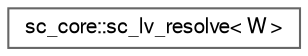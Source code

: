 digraph "Graphical Class Hierarchy"
{
 // LATEX_PDF_SIZE
  bgcolor="transparent";
  edge [fontname=FreeSans,fontsize=10,labelfontname=FreeSans,labelfontsize=10];
  node [fontname=FreeSans,fontsize=10,shape=box,height=0.2,width=0.4];
  rankdir="LR";
  Node0 [id="Node000000",label="sc_core::sc_lv_resolve\< W \>",height=0.2,width=0.4,color="grey40", fillcolor="white", style="filled",URL="$a01493.html",tooltip=" "];
}
